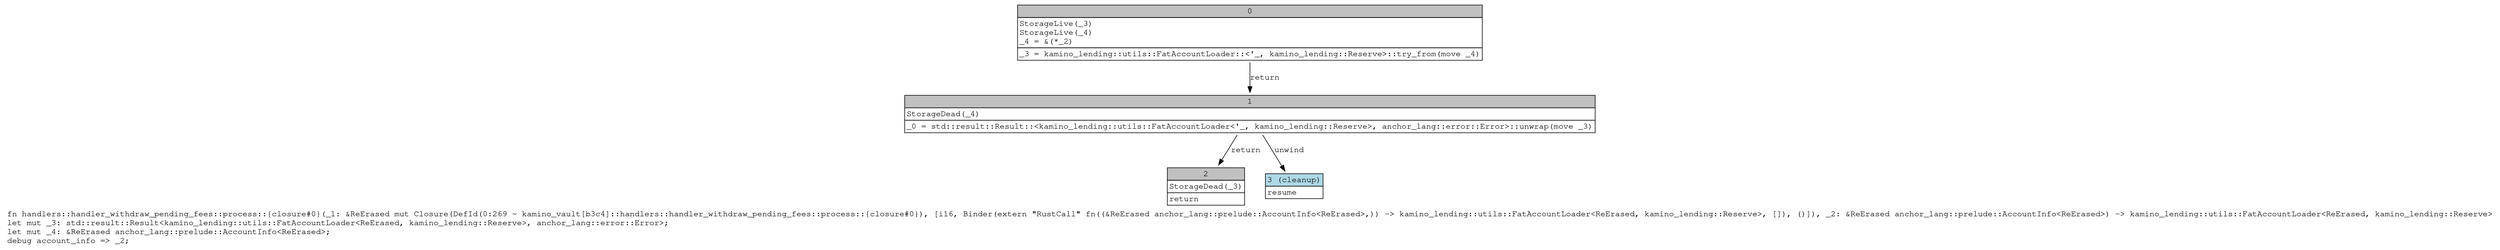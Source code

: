 digraph Mir_0_269 {
    graph [fontname="Courier, monospace"];
    node [fontname="Courier, monospace"];
    edge [fontname="Courier, monospace"];
    label=<fn handlers::handler_withdraw_pending_fees::process::{closure#0}(_1: &amp;ReErased mut Closure(DefId(0:269 ~ kamino_vault[b3c4]::handlers::handler_withdraw_pending_fees::process::{closure#0}), [i16, Binder(extern &quot;RustCall&quot; fn((&amp;ReErased anchor_lang::prelude::AccountInfo&lt;ReErased&gt;,)) -&gt; kamino_lending::utils::FatAccountLoader&lt;ReErased, kamino_lending::Reserve&gt;, []), ()]), _2: &amp;ReErased anchor_lang::prelude::AccountInfo&lt;ReErased&gt;) -&gt; kamino_lending::utils::FatAccountLoader&lt;ReErased, kamino_lending::Reserve&gt;<br align="left"/>let mut _3: std::result::Result&lt;kamino_lending::utils::FatAccountLoader&lt;ReErased, kamino_lending::Reserve&gt;, anchor_lang::error::Error&gt;;<br align="left"/>let mut _4: &amp;ReErased anchor_lang::prelude::AccountInfo&lt;ReErased&gt;;<br align="left"/>debug account_info =&gt; _2;<br align="left"/>>;
    bb0__0_269 [shape="none", label=<<table border="0" cellborder="1" cellspacing="0"><tr><td bgcolor="gray" align="center" colspan="1">0</td></tr><tr><td align="left" balign="left">StorageLive(_3)<br/>StorageLive(_4)<br/>_4 = &amp;(*_2)<br/></td></tr><tr><td align="left">_3 = kamino_lending::utils::FatAccountLoader::&lt;'_, kamino_lending::Reserve&gt;::try_from(move _4)</td></tr></table>>];
    bb1__0_269 [shape="none", label=<<table border="0" cellborder="1" cellspacing="0"><tr><td bgcolor="gray" align="center" colspan="1">1</td></tr><tr><td align="left" balign="left">StorageDead(_4)<br/></td></tr><tr><td align="left">_0 = std::result::Result::&lt;kamino_lending::utils::FatAccountLoader&lt;'_, kamino_lending::Reserve&gt;, anchor_lang::error::Error&gt;::unwrap(move _3)</td></tr></table>>];
    bb2__0_269 [shape="none", label=<<table border="0" cellborder="1" cellspacing="0"><tr><td bgcolor="gray" align="center" colspan="1">2</td></tr><tr><td align="left" balign="left">StorageDead(_3)<br/></td></tr><tr><td align="left">return</td></tr></table>>];
    bb3__0_269 [shape="none", label=<<table border="0" cellborder="1" cellspacing="0"><tr><td bgcolor="lightblue" align="center" colspan="1">3 (cleanup)</td></tr><tr><td align="left">resume</td></tr></table>>];
    bb0__0_269 -> bb1__0_269 [label="return"];
    bb1__0_269 -> bb2__0_269 [label="return"];
    bb1__0_269 -> bb3__0_269 [label="unwind"];
}

